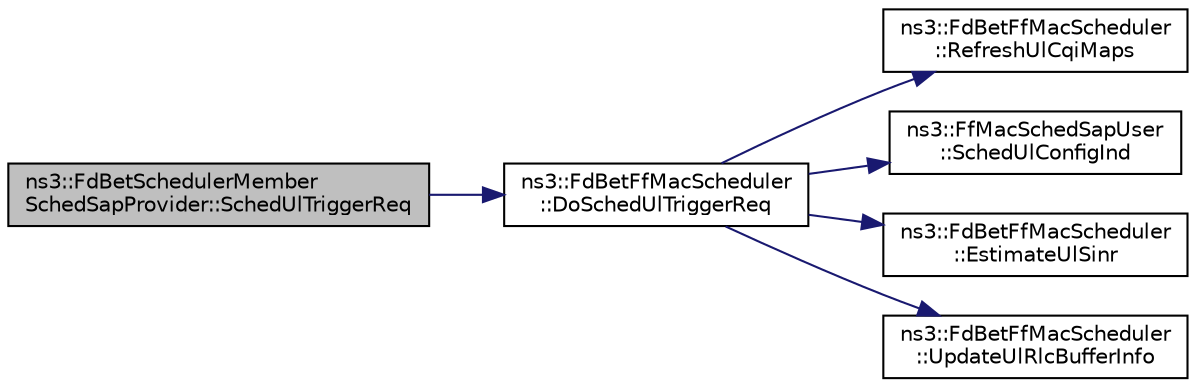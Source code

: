 digraph "ns3::FdBetSchedulerMemberSchedSapProvider::SchedUlTriggerReq"
{
  edge [fontname="Helvetica",fontsize="10",labelfontname="Helvetica",labelfontsize="10"];
  node [fontname="Helvetica",fontsize="10",shape=record];
  rankdir="LR";
  Node1 [label="ns3::FdBetSchedulerMember\lSchedSapProvider::SchedUlTriggerReq",height=0.2,width=0.4,color="black", fillcolor="grey75", style="filled", fontcolor="black"];
  Node1 -> Node2 [color="midnightblue",fontsize="10",style="solid"];
  Node2 [label="ns3::FdBetFfMacScheduler\l::DoSchedUlTriggerReq",height=0.2,width=0.4,color="black", fillcolor="white", style="filled",URL="$d0/ddf/classns3_1_1FdBetFfMacScheduler.html#a7674bb498c32390d6317d162210ccac8"];
  Node2 -> Node3 [color="midnightblue",fontsize="10",style="solid"];
  Node3 [label="ns3::FdBetFfMacScheduler\l::RefreshUlCqiMaps",height=0.2,width=0.4,color="black", fillcolor="white", style="filled",URL="$d0/ddf/classns3_1_1FdBetFfMacScheduler.html#a59ea108646e3cba6ac8df5068d2c9c9e"];
  Node2 -> Node4 [color="midnightblue",fontsize="10",style="solid"];
  Node4 [label="ns3::FfMacSchedSapUser\l::SchedUlConfigInd",height=0.2,width=0.4,color="black", fillcolor="white", style="filled",URL="$df/d68/classns3_1_1FfMacSchedSapUser.html#a1b89636256701a84d990db7db8aea874"];
  Node2 -> Node5 [color="midnightblue",fontsize="10",style="solid"];
  Node5 [label="ns3::FdBetFfMacScheduler\l::EstimateUlSinr",height=0.2,width=0.4,color="black", fillcolor="white", style="filled",URL="$d0/ddf/classns3_1_1FdBetFfMacScheduler.html#aba60aa765c817c48c8030c66aa642426"];
  Node2 -> Node6 [color="midnightblue",fontsize="10",style="solid"];
  Node6 [label="ns3::FdBetFfMacScheduler\l::UpdateUlRlcBufferInfo",height=0.2,width=0.4,color="black", fillcolor="white", style="filled",URL="$d0/ddf/classns3_1_1FdBetFfMacScheduler.html#a08d27a5a34c139814bacf94805731035"];
}
